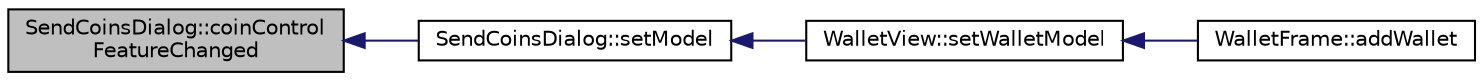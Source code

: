 digraph "SendCoinsDialog::coinControlFeatureChanged"
{
  edge [fontname="Helvetica",fontsize="10",labelfontname="Helvetica",labelfontsize="10"];
  node [fontname="Helvetica",fontsize="10",shape=record];
  rankdir="LR";
  Node621 [label="SendCoinsDialog::coinControl\lFeatureChanged",height=0.2,width=0.4,color="black", fillcolor="grey75", style="filled", fontcolor="black"];
  Node621 -> Node622 [dir="back",color="midnightblue",fontsize="10",style="solid",fontname="Helvetica"];
  Node622 [label="SendCoinsDialog::setModel",height=0.2,width=0.4,color="black", fillcolor="white", style="filled",URL="$class_send_coins_dialog.html#a73a6c1b1850a334ee652ac167713a2aa"];
  Node622 -> Node623 [dir="back",color="midnightblue",fontsize="10",style="solid",fontname="Helvetica"];
  Node623 [label="WalletView::setWalletModel",height=0.2,width=0.4,color="black", fillcolor="white", style="filled",URL="$class_wallet_view.html#a0a37ff693a4f9c1e5ddc23f9cd3913be",tooltip="Set the wallet model. "];
  Node623 -> Node624 [dir="back",color="midnightblue",fontsize="10",style="solid",fontname="Helvetica"];
  Node624 [label="WalletFrame::addWallet",height=0.2,width=0.4,color="black", fillcolor="white", style="filled",URL="$class_wallet_frame.html#aa199c3f27654199d84c365cf86167d86"];
}

